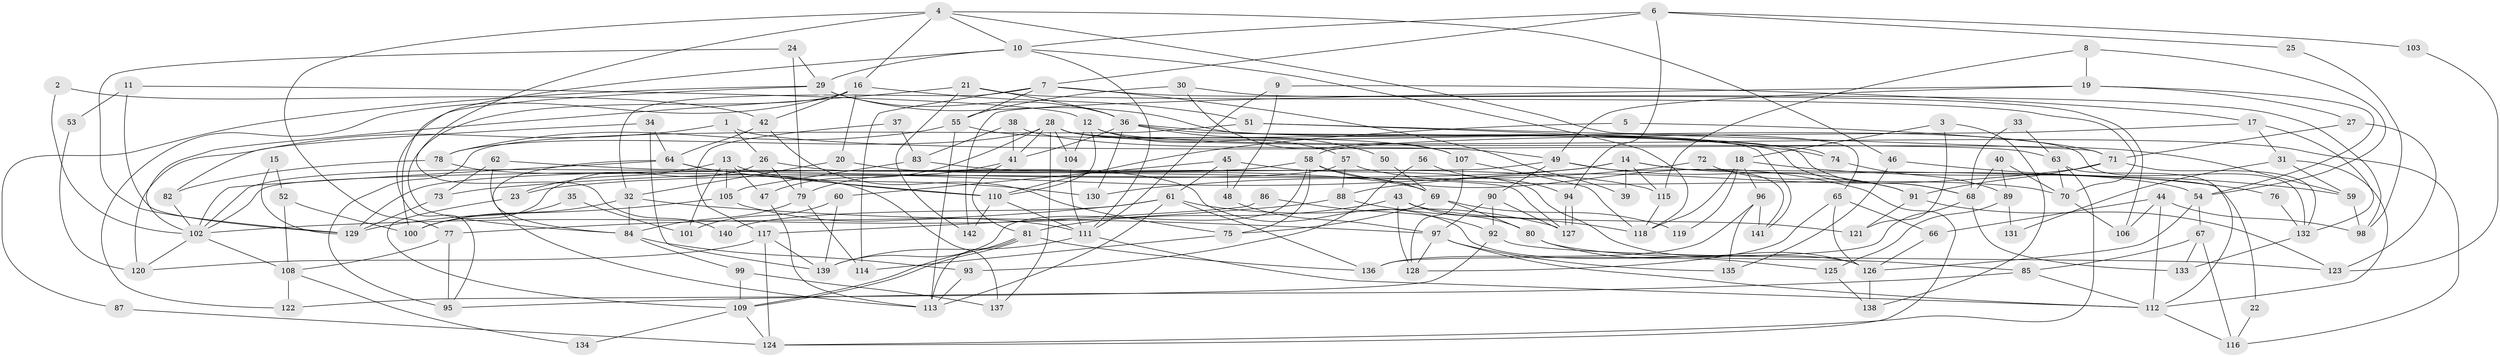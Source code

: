 // Generated by graph-tools (version 1.1) at 2025/15/03/09/25 04:15:18]
// undirected, 142 vertices, 284 edges
graph export_dot {
graph [start="1"]
  node [color=gray90,style=filled];
  1;
  2;
  3;
  4;
  5;
  6;
  7;
  8;
  9;
  10;
  11;
  12;
  13;
  14;
  15;
  16;
  17;
  18;
  19;
  20;
  21;
  22;
  23;
  24;
  25;
  26;
  27;
  28;
  29;
  30;
  31;
  32;
  33;
  34;
  35;
  36;
  37;
  38;
  39;
  40;
  41;
  42;
  43;
  44;
  45;
  46;
  47;
  48;
  49;
  50;
  51;
  52;
  53;
  54;
  55;
  56;
  57;
  58;
  59;
  60;
  61;
  62;
  63;
  64;
  65;
  66;
  67;
  68;
  69;
  70;
  71;
  72;
  73;
  74;
  75;
  76;
  77;
  78;
  79;
  80;
  81;
  82;
  83;
  84;
  85;
  86;
  87;
  88;
  89;
  90;
  91;
  92;
  93;
  94;
  95;
  96;
  97;
  98;
  99;
  100;
  101;
  102;
  103;
  104;
  105;
  106;
  107;
  108;
  109;
  110;
  111;
  112;
  113;
  114;
  115;
  116;
  117;
  118;
  119;
  120;
  121;
  122;
  123;
  124;
  125;
  126;
  127;
  128;
  129;
  130;
  131;
  132;
  133;
  134;
  135;
  136;
  137;
  138;
  139;
  140;
  141;
  142;
  1 -- 59;
  1 -- 26;
  1 -- 120;
  2 -- 102;
  2 -- 42;
  3 -- 121;
  3 -- 18;
  3 -- 138;
  4 -- 77;
  4 -- 65;
  4 -- 10;
  4 -- 16;
  4 -- 46;
  4 -- 140;
  5 -- 110;
  5 -- 71;
  6 -- 10;
  6 -- 7;
  6 -- 25;
  6 -- 94;
  6 -- 103;
  7 -- 114;
  7 -- 55;
  7 -- 32;
  7 -- 39;
  7 -- 98;
  8 -- 19;
  8 -- 54;
  8 -- 115;
  9 -- 17;
  9 -- 111;
  9 -- 48;
  10 -- 118;
  10 -- 29;
  10 -- 95;
  10 -- 111;
  11 -- 12;
  11 -- 129;
  11 -- 53;
  12 -- 57;
  12 -- 104;
  12 -- 110;
  12 -- 116;
  13 -- 47;
  13 -- 110;
  13 -- 23;
  13 -- 101;
  13 -- 105;
  14 -- 23;
  14 -- 115;
  14 -- 22;
  14 -- 39;
  14 -- 54;
  14 -- 73;
  15 -- 52;
  15 -- 129;
  16 -- 51;
  16 -- 20;
  16 -- 42;
  16 -- 84;
  16 -- 122;
  17 -- 31;
  17 -- 132;
  17 -- 58;
  18 -- 96;
  18 -- 118;
  18 -- 76;
  18 -- 119;
  19 -- 54;
  19 -- 27;
  19 -- 49;
  19 -- 142;
  20 -- 32;
  20 -- 69;
  21 -- 142;
  21 -- 36;
  21 -- 70;
  21 -- 102;
  22 -- 116;
  23 -- 109;
  24 -- 129;
  24 -- 29;
  24 -- 79;
  25 -- 98;
  26 -- 100;
  26 -- 79;
  26 -- 126;
  27 -- 123;
  27 -- 71;
  28 -- 137;
  28 -- 78;
  28 -- 41;
  28 -- 47;
  28 -- 63;
  28 -- 104;
  28 -- 132;
  28 -- 141;
  29 -- 36;
  29 -- 68;
  29 -- 87;
  29 -- 100;
  30 -- 55;
  30 -- 107;
  30 -- 106;
  31 -- 59;
  31 -- 112;
  31 -- 131;
  32 -- 84;
  32 -- 97;
  32 -- 100;
  33 -- 63;
  33 -- 68;
  34 -- 64;
  34 -- 139;
  34 -- 82;
  35 -- 101;
  35 -- 100;
  36 -- 41;
  36 -- 68;
  36 -- 50;
  36 -- 74;
  36 -- 130;
  37 -- 83;
  37 -- 117;
  38 -- 49;
  38 -- 41;
  38 -- 83;
  40 -- 89;
  40 -- 68;
  40 -- 70;
  41 -- 79;
  41 -- 81;
  42 -- 64;
  42 -- 75;
  43 -- 80;
  43 -- 81;
  43 -- 121;
  43 -- 128;
  44 -- 112;
  44 -- 106;
  44 -- 66;
  44 -- 98;
  45 -- 126;
  45 -- 48;
  45 -- 60;
  45 -- 61;
  46 -- 135;
  46 -- 59;
  47 -- 113;
  48 -- 97;
  49 -- 102;
  49 -- 90;
  49 -- 91;
  49 -- 141;
  50 -- 69;
  51 -- 71;
  51 -- 95;
  51 -- 74;
  52 -- 108;
  52 -- 100;
  53 -- 120;
  54 -- 126;
  54 -- 67;
  55 -- 113;
  55 -- 107;
  55 -- 78;
  56 -- 94;
  56 -- 93;
  57 -- 70;
  57 -- 102;
  57 -- 88;
  58 -- 75;
  58 -- 69;
  58 -- 124;
  58 -- 129;
  58 -- 139;
  59 -- 98;
  60 -- 139;
  60 -- 101;
  61 -- 113;
  61 -- 77;
  61 -- 127;
  61 -- 136;
  61 -- 140;
  62 -- 127;
  62 -- 73;
  62 -- 84;
  63 -- 70;
  63 -- 112;
  63 -- 124;
  64 -- 102;
  64 -- 110;
  64 -- 113;
  64 -- 130;
  65 -- 128;
  65 -- 126;
  65 -- 66;
  66 -- 126;
  67 -- 116;
  67 -- 85;
  67 -- 133;
  68 -- 136;
  68 -- 133;
  69 -- 75;
  69 -- 80;
  69 -- 119;
  70 -- 106;
  71 -- 132;
  71 -- 88;
  71 -- 91;
  72 -- 130;
  72 -- 91;
  73 -- 129;
  74 -- 89;
  75 -- 114;
  76 -- 132;
  77 -- 95;
  77 -- 108;
  78 -- 82;
  78 -- 137;
  79 -- 84;
  79 -- 114;
  80 -- 85;
  80 -- 125;
  81 -- 109;
  81 -- 109;
  81 -- 113;
  81 -- 136;
  82 -- 102;
  83 -- 105;
  83 -- 115;
  84 -- 93;
  84 -- 99;
  85 -- 112;
  85 -- 95;
  86 -- 117;
  86 -- 92;
  87 -- 124;
  88 -- 102;
  88 -- 118;
  89 -- 125;
  89 -- 131;
  90 -- 127;
  90 -- 92;
  90 -- 97;
  91 -- 121;
  91 -- 123;
  92 -- 122;
  92 -- 123;
  93 -- 113;
  94 -- 127;
  94 -- 127;
  96 -- 136;
  96 -- 141;
  96 -- 135;
  97 -- 112;
  97 -- 128;
  97 -- 135;
  99 -- 109;
  99 -- 137;
  102 -- 120;
  102 -- 108;
  103 -- 123;
  104 -- 111;
  105 -- 111;
  105 -- 129;
  107 -- 128;
  107 -- 118;
  108 -- 122;
  108 -- 134;
  109 -- 124;
  109 -- 134;
  110 -- 111;
  110 -- 142;
  111 -- 112;
  111 -- 139;
  112 -- 116;
  115 -- 118;
  117 -- 139;
  117 -- 124;
  117 -- 120;
  125 -- 138;
  126 -- 138;
  132 -- 133;
}
